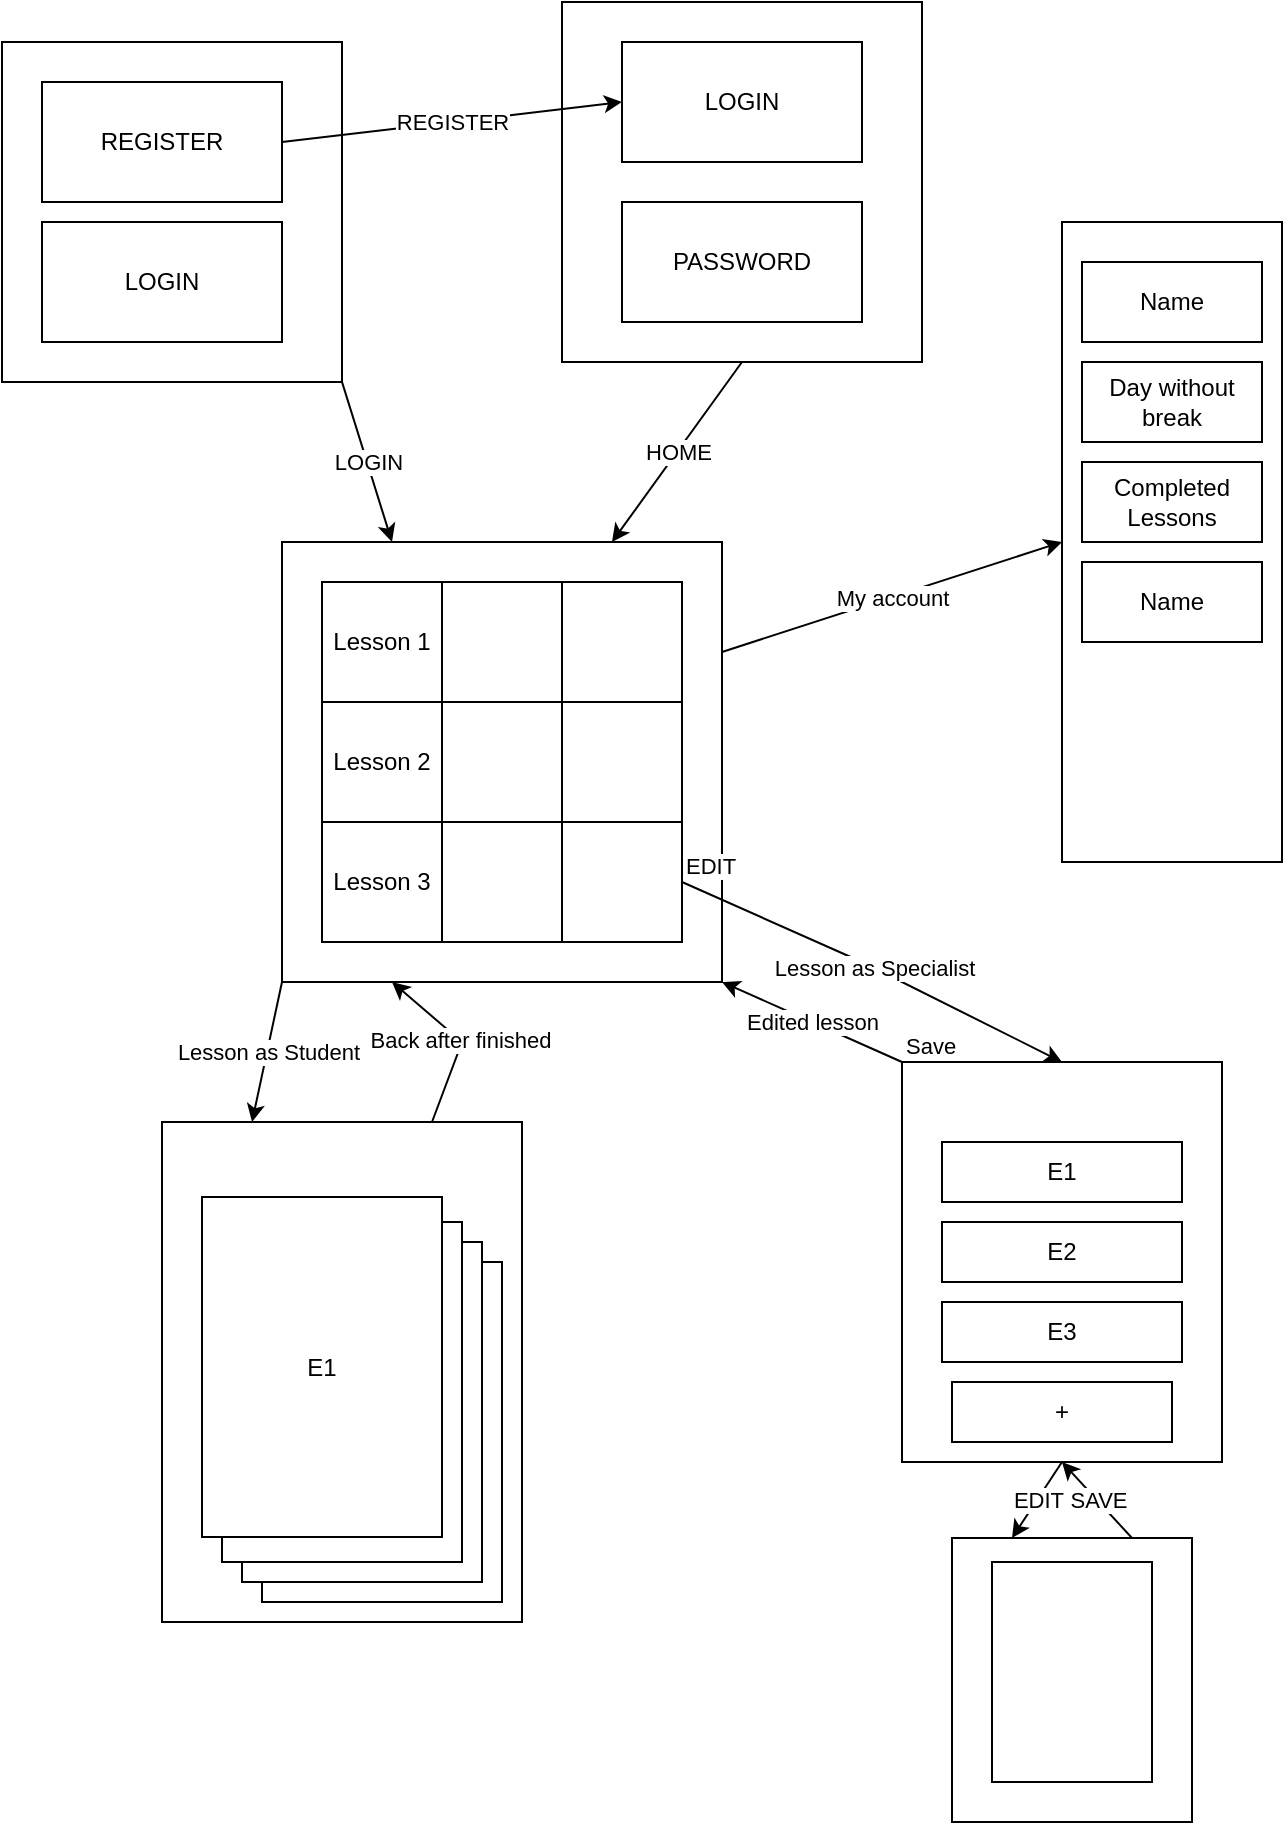 <mxfile version="20.5.3" type="embed"><diagram id="23iRSUPoRavnBvh4doch" name="Polish Your Acent"><mxGraphModel dx="867" dy="501" grid="1" gridSize="10" guides="1" tooltips="1" connect="1" arrows="1" fold="1" page="1" pageScale="1" pageWidth="827" pageHeight="1169" math="0" shadow="0"><root><mxCell id="0"/><mxCell id="1" parent="0"/><mxCell id="52" value="" style="rounded=0;whiteSpace=wrap;html=1;" vertex="1" parent="1"><mxGeometry x="150" y="670" width="180" height="250" as="geometry"/></mxCell><mxCell id="48" value="" style="rounded=0;whiteSpace=wrap;html=1;" vertex="1" parent="1"><mxGeometry x="520" y="640" width="160" height="200" as="geometry"/></mxCell><mxCell id="23" value="" style="whiteSpace=wrap;html=1;aspect=fixed;" parent="1" vertex="1"><mxGeometry x="350" y="110" width="180" height="180" as="geometry"/></mxCell><mxCell id="3" value="" style="whiteSpace=wrap;html=1;aspect=fixed;" parent="1" vertex="1"><mxGeometry x="70" y="130" width="170" height="170" as="geometry"/></mxCell><mxCell id="4" value="REGISTER" style="rounded=0;whiteSpace=wrap;html=1;align=center;" parent="1" vertex="1"><mxGeometry x="90" y="150" width="120" height="60" as="geometry"/></mxCell><mxCell id="5" value="LOGIN" style="rounded=0;whiteSpace=wrap;html=1;" parent="1" vertex="1"><mxGeometry x="90" y="220" width="120" height="60" as="geometry"/></mxCell><mxCell id="7" value="LOGIN" style="rounded=0;whiteSpace=wrap;html=1;" parent="1" vertex="1"><mxGeometry x="380" y="130" width="120" height="60" as="geometry"/></mxCell><mxCell id="11" value="" style="whiteSpace=wrap;html=1;aspect=fixed;" parent="1" vertex="1"><mxGeometry x="210" y="380" width="220" height="220" as="geometry"/></mxCell><mxCell id="14" value="" style="endArrow=classic;html=1;rounded=0;entryX=0.75;entryY=0;entryDx=0;entryDy=0;exitX=0.5;exitY=1;exitDx=0;exitDy=0;" parent="1" source="23" target="11" edge="1"><mxGeometry relative="1" as="geometry"><mxPoint x="382.5" y="300" as="sourcePoint"/><mxPoint x="440" y="350" as="targetPoint"/></mxGeometry></mxCell><mxCell id="15" value="HOME" style="edgeLabel;resizable=0;html=1;align=center;verticalAlign=middle;" parent="14" connectable="0" vertex="1"><mxGeometry relative="1" as="geometry"/></mxCell><mxCell id="16" value="" style="endArrow=classic;html=1;rounded=0;exitX=1;exitY=1;exitDx=0;exitDy=0;entryX=0.25;entryY=0;entryDx=0;entryDy=0;" parent="1" source="3" target="11" edge="1"><mxGeometry relative="1" as="geometry"><mxPoint x="200" y="330" as="sourcePoint"/><mxPoint x="300" y="330" as="targetPoint"/></mxGeometry></mxCell><mxCell id="17" value="LOGIN" style="edgeLabel;resizable=0;html=1;align=center;verticalAlign=middle;" parent="16" connectable="0" vertex="1"><mxGeometry relative="1" as="geometry"/></mxCell><mxCell id="18" value="" style="endArrow=classic;html=1;rounded=0;exitX=1;exitY=0.5;exitDx=0;exitDy=0;entryX=0;entryY=0.5;entryDx=0;entryDy=0;" parent="1" source="4" target="7" edge="1"><mxGeometry relative="1" as="geometry"><mxPoint x="250" y="210" as="sourcePoint"/><mxPoint x="350" y="210" as="targetPoint"/></mxGeometry></mxCell><mxCell id="19" value="REGISTER" style="edgeLabel;resizable=0;html=1;align=center;verticalAlign=middle;" parent="18" connectable="0" vertex="1"><mxGeometry relative="1" as="geometry"/></mxCell><mxCell id="8" value="PASSWORD" style="rounded=0;whiteSpace=wrap;html=1;" parent="1" vertex="1"><mxGeometry x="380" y="210" width="120" height="60" as="geometry"/></mxCell><mxCell id="24" value="" style="rounded=0;whiteSpace=wrap;html=1;" parent="1" vertex="1"><mxGeometry x="600" y="220" width="110" height="320" as="geometry"/></mxCell><mxCell id="25" value="" style="endArrow=classic;html=1;rounded=0;exitX=1;exitY=0.25;exitDx=0;exitDy=0;entryX=0;entryY=0.5;entryDx=0;entryDy=0;" parent="1" source="11" target="24" edge="1"><mxGeometry relative="1" as="geometry"><mxPoint x="560" y="400" as="sourcePoint"/><mxPoint x="660" y="400" as="targetPoint"/></mxGeometry></mxCell><mxCell id="26" value="My account" style="edgeLabel;resizable=0;html=1;align=center;verticalAlign=middle;" parent="25" connectable="0" vertex="1"><mxGeometry relative="1" as="geometry"/></mxCell><mxCell id="28" value="Name" style="rounded=0;whiteSpace=wrap;html=1;" parent="1" vertex="1"><mxGeometry x="610" y="240" width="90" height="40" as="geometry"/></mxCell><mxCell id="31" value="" style="shape=table;html=1;whiteSpace=wrap;startSize=0;container=1;collapsible=0;childLayout=tableLayout;" parent="1" vertex="1"><mxGeometry x="230" y="400" width="180" height="180" as="geometry"/></mxCell><mxCell id="32" value="" style="shape=tableRow;horizontal=0;startSize=0;swimlaneHead=0;swimlaneBody=0;top=0;left=0;bottom=0;right=0;collapsible=0;dropTarget=0;fillColor=none;points=[[0,0.5],[1,0.5]];portConstraint=eastwest;" parent="31" vertex="1"><mxGeometry width="180" height="60" as="geometry"/></mxCell><mxCell id="33" value="Lesson 1" style="shape=partialRectangle;html=1;whiteSpace=wrap;connectable=0;fillColor=none;top=0;left=0;bottom=0;right=0;overflow=hidden;" parent="32" vertex="1"><mxGeometry width="60" height="60" as="geometry"><mxRectangle width="60" height="60" as="alternateBounds"/></mxGeometry></mxCell><mxCell id="34" value="" style="shape=partialRectangle;html=1;whiteSpace=wrap;connectable=0;fillColor=none;top=0;left=0;bottom=0;right=0;overflow=hidden;" parent="32" vertex="1"><mxGeometry x="60" width="60" height="60" as="geometry"><mxRectangle width="60" height="60" as="alternateBounds"/></mxGeometry></mxCell><mxCell id="35" value="" style="shape=partialRectangle;html=1;whiteSpace=wrap;connectable=0;fillColor=none;top=0;left=0;bottom=0;right=0;overflow=hidden;" parent="32" vertex="1"><mxGeometry x="120" width="60" height="60" as="geometry"><mxRectangle width="60" height="60" as="alternateBounds"/></mxGeometry></mxCell><mxCell id="36" value="" style="shape=tableRow;horizontal=0;startSize=0;swimlaneHead=0;swimlaneBody=0;top=0;left=0;bottom=0;right=0;collapsible=0;dropTarget=0;fillColor=none;points=[[0,0.5],[1,0.5]];portConstraint=eastwest;" parent="31" vertex="1"><mxGeometry y="60" width="180" height="60" as="geometry"/></mxCell><mxCell id="37" value="Lesson 2" style="shape=partialRectangle;html=1;whiteSpace=wrap;connectable=0;fillColor=none;top=0;left=0;bottom=0;right=0;overflow=hidden;" parent="36" vertex="1"><mxGeometry width="60" height="60" as="geometry"><mxRectangle width="60" height="60" as="alternateBounds"/></mxGeometry></mxCell><mxCell id="38" value="" style="shape=partialRectangle;html=1;whiteSpace=wrap;connectable=0;fillColor=none;top=0;left=0;bottom=0;right=0;overflow=hidden;" parent="36" vertex="1"><mxGeometry x="60" width="60" height="60" as="geometry"><mxRectangle width="60" height="60" as="alternateBounds"/></mxGeometry></mxCell><mxCell id="39" value="" style="shape=partialRectangle;html=1;whiteSpace=wrap;connectable=0;fillColor=none;top=0;left=0;bottom=0;right=0;overflow=hidden;" parent="36" vertex="1"><mxGeometry x="120" width="60" height="60" as="geometry"><mxRectangle width="60" height="60" as="alternateBounds"/></mxGeometry></mxCell><mxCell id="40" value="" style="shape=tableRow;horizontal=0;startSize=0;swimlaneHead=0;swimlaneBody=0;top=0;left=0;bottom=0;right=0;collapsible=0;dropTarget=0;fillColor=none;points=[[0,0.5],[1,0.5]];portConstraint=eastwest;" parent="31" vertex="1"><mxGeometry y="120" width="180" height="60" as="geometry"/></mxCell><mxCell id="41" value="Lesson 3" style="shape=partialRectangle;html=1;whiteSpace=wrap;connectable=0;fillColor=none;top=0;left=0;bottom=0;right=0;overflow=hidden;" parent="40" vertex="1"><mxGeometry width="60" height="60" as="geometry"><mxRectangle width="60" height="60" as="alternateBounds"/></mxGeometry></mxCell><mxCell id="42" value="" style="shape=partialRectangle;html=1;whiteSpace=wrap;connectable=0;fillColor=none;top=0;left=0;bottom=0;right=0;overflow=hidden;" parent="40" vertex="1"><mxGeometry x="60" width="60" height="60" as="geometry"><mxRectangle width="60" height="60" as="alternateBounds"/></mxGeometry></mxCell><mxCell id="43" value="" style="shape=partialRectangle;html=1;whiteSpace=wrap;connectable=0;fillColor=none;top=0;left=0;bottom=0;right=0;overflow=hidden;pointerEvents=1;" parent="40" vertex="1"><mxGeometry x="120" width="60" height="60" as="geometry"><mxRectangle width="60" height="60" as="alternateBounds"/></mxGeometry></mxCell><mxCell id="44" value="" style="endArrow=classic;html=1;rounded=0;exitX=0;exitY=1;exitDx=0;exitDy=0;entryX=0.25;entryY=0;entryDx=0;entryDy=0;" parent="1" source="11" edge="1" target="52"><mxGeometry relative="1" as="geometry"><mxPoint x="450" y="560" as="sourcePoint"/><mxPoint x="120" y="670" as="targetPoint"/><Array as="points"/></mxGeometry></mxCell><mxCell id="45" value="Lesson as Student" style="edgeLabel;resizable=0;html=1;align=center;verticalAlign=middle;" parent="44" connectable="0" vertex="1"><mxGeometry relative="1" as="geometry"/></mxCell><mxCell id="49" value="E1" style="rounded=0;whiteSpace=wrap;html=1;" vertex="1" parent="1"><mxGeometry x="540" y="680" width="120" height="30" as="geometry"/></mxCell><mxCell id="50" value="E2" style="rounded=0;whiteSpace=wrap;html=1;" vertex="1" parent="1"><mxGeometry x="540" y="720" width="120" height="30" as="geometry"/></mxCell><mxCell id="51" value="E3" style="rounded=0;whiteSpace=wrap;html=1;" vertex="1" parent="1"><mxGeometry x="540" y="760" width="120" height="30" as="geometry"/></mxCell><mxCell id="53" value="" style="rounded=0;whiteSpace=wrap;html=1;" vertex="1" parent="1"><mxGeometry x="200" y="740" width="120" height="170" as="geometry"/></mxCell><mxCell id="55" value="" style="rounded=0;whiteSpace=wrap;html=1;" vertex="1" parent="1"><mxGeometry x="190" y="730" width="120" height="170" as="geometry"/></mxCell><mxCell id="56" value="" style="rounded=0;whiteSpace=wrap;html=1;" vertex="1" parent="1"><mxGeometry x="180" y="720" width="120" height="170" as="geometry"/></mxCell><mxCell id="57" value="E1" style="rounded=0;whiteSpace=wrap;html=1;" vertex="1" parent="1"><mxGeometry x="170" y="707.5" width="120" height="170" as="geometry"/></mxCell><mxCell id="58" value="+" style="rounded=0;whiteSpace=wrap;html=1;" vertex="1" parent="1"><mxGeometry x="545" y="800" width="110" height="30" as="geometry"/></mxCell><mxCell id="59" value="" style="rounded=0;whiteSpace=wrap;html=1;" vertex="1" parent="1"><mxGeometry x="545" y="878" width="120" height="142" as="geometry"/></mxCell><mxCell id="60" value="" style="rounded=0;whiteSpace=wrap;html=1;" vertex="1" parent="1"><mxGeometry x="565" y="890" width="80" height="110" as="geometry"/></mxCell><mxCell id="61" value="" style="endArrow=classic;html=1;rounded=0;exitX=0.5;exitY=1;exitDx=0;exitDy=0;entryX=0.25;entryY=0;entryDx=0;entryDy=0;" edge="1" parent="1" source="48" target="59"><mxGeometry relative="1" as="geometry"><mxPoint x="270" y="1000" as="sourcePoint"/><mxPoint x="370" y="1000" as="targetPoint"/></mxGeometry></mxCell><mxCell id="62" value="EDIT" style="edgeLabel;resizable=0;html=1;align=center;verticalAlign=middle;" connectable="0" vertex="1" parent="61"><mxGeometry relative="1" as="geometry"/></mxCell><mxCell id="63" value="" style="endArrow=classic;html=1;rounded=0;exitX=0.75;exitY=0;exitDx=0;exitDy=0;entryX=0.5;entryY=1;entryDx=0;entryDy=0;" edge="1" parent="1" source="59" target="48"><mxGeometry relative="1" as="geometry"><mxPoint x="730" y="878" as="sourcePoint"/><mxPoint x="790" y="877.5" as="targetPoint"/></mxGeometry></mxCell><mxCell id="64" value="SAVE" style="edgeLabel;resizable=0;html=1;align=center;verticalAlign=middle;" connectable="0" vertex="1" parent="63"><mxGeometry relative="1" as="geometry"/></mxCell><mxCell id="71" value="" style="endArrow=classic;html=1;rounded=0;exitX=1;exitY=0.5;exitDx=0;exitDy=0;entryX=0.5;entryY=0;entryDx=0;entryDy=0;" edge="1" parent="1" source="40" target="48"><mxGeometry relative="1" as="geometry"><mxPoint x="520" y="550" as="sourcePoint"/><mxPoint x="680" y="550" as="targetPoint"/><Array as="points"><mxPoint x="500" y="590"/></Array></mxGeometry></mxCell><mxCell id="72" value="Lesson as Specialist" style="edgeLabel;resizable=0;html=1;align=center;verticalAlign=middle;" connectable="0" vertex="1" parent="71"><mxGeometry relative="1" as="geometry"/></mxCell><mxCell id="73" value="EDIT" style="edgeLabel;resizable=0;html=1;align=left;verticalAlign=bottom;" connectable="0" vertex="1" parent="71"><mxGeometry x="-1" relative="1" as="geometry"/></mxCell><mxCell id="76" value="" style="endArrow=classic;html=1;rounded=0;exitX=0;exitY=0;exitDx=0;exitDy=0;entryX=1;entryY=1;entryDx=0;entryDy=0;" edge="1" parent="1" source="48" target="11"><mxGeometry relative="1" as="geometry"><mxPoint x="420" y="690" as="sourcePoint"/><mxPoint x="580" y="690" as="targetPoint"/></mxGeometry></mxCell><mxCell id="77" value="Edited lesson" style="edgeLabel;resizable=0;html=1;align=center;verticalAlign=middle;" connectable="0" vertex="1" parent="76"><mxGeometry relative="1" as="geometry"/></mxCell><mxCell id="78" value="Save" style="edgeLabel;resizable=0;html=1;align=left;verticalAlign=bottom;" connectable="0" vertex="1" parent="76"><mxGeometry x="-1" relative="1" as="geometry"/></mxCell><mxCell id="79" value="" style="endArrow=classic;html=1;rounded=0;entryX=0.25;entryY=1;entryDx=0;entryDy=0;exitX=0.75;exitY=0;exitDx=0;exitDy=0;" edge="1" parent="1" source="52" target="11"><mxGeometry relative="1" as="geometry"><mxPoint x="290" y="660" as="sourcePoint"/><mxPoint x="390" y="660" as="targetPoint"/><Array as="points"><mxPoint x="300" y="630"/></Array></mxGeometry></mxCell><mxCell id="80" value="Back after finished" style="edgeLabel;resizable=0;html=1;align=center;verticalAlign=middle;" connectable="0" vertex="1" parent="79"><mxGeometry relative="1" as="geometry"/></mxCell><mxCell id="81" value="Day without break" style="rounded=0;whiteSpace=wrap;html=1;" vertex="1" parent="1"><mxGeometry x="610" y="290" width="90" height="40" as="geometry"/></mxCell><mxCell id="82" value="Completed Lessons" style="rounded=0;whiteSpace=wrap;html=1;" vertex="1" parent="1"><mxGeometry x="610" y="340" width="90" height="40" as="geometry"/></mxCell><mxCell id="83" value="Name" style="rounded=0;whiteSpace=wrap;html=1;" vertex="1" parent="1"><mxGeometry x="610" y="390" width="90" height="40" as="geometry"/></mxCell></root></mxGraphModel></diagram></mxfile>